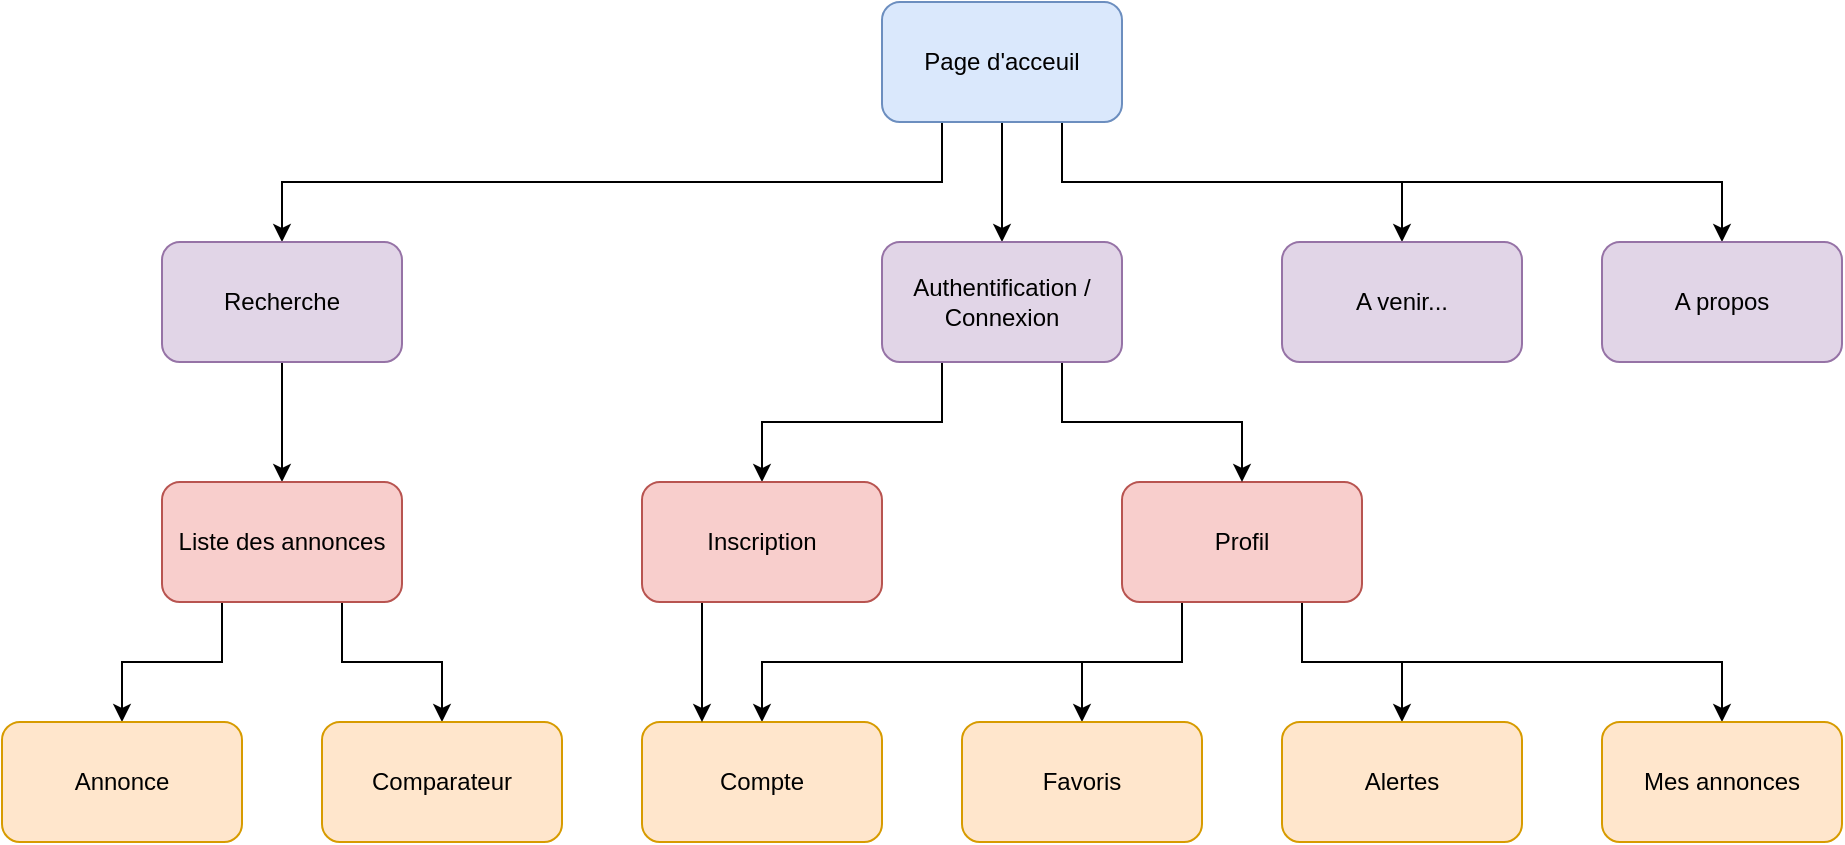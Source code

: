 <mxfile version="17.2.1" type="device"><diagram id="PlXMUSUwuYWftt_NBO51" name="Page-1"><mxGraphModel dx="1422" dy="852" grid="1" gridSize="10" guides="1" tooltips="1" connect="1" arrows="1" fold="1" page="1" pageScale="1" pageWidth="1169" pageHeight="827" math="0" shadow="0"><root><mxCell id="0"/><mxCell id="1" parent="0"/><mxCell id="uUR-DKzVoesmrThDFCBj-17" style="edgeStyle=orthogonalEdgeStyle;rounded=0;orthogonalLoop=1;jettySize=auto;html=1;exitX=0.25;exitY=1;exitDx=0;exitDy=0;entryX=0.5;entryY=0;entryDx=0;entryDy=0;" edge="1" parent="1" source="uUR-DKzVoesmrThDFCBj-1" target="uUR-DKzVoesmrThDFCBj-2"><mxGeometry relative="1" as="geometry"/></mxCell><mxCell id="uUR-DKzVoesmrThDFCBj-18" style="edgeStyle=orthogonalEdgeStyle;rounded=0;orthogonalLoop=1;jettySize=auto;html=1;exitX=0.5;exitY=1;exitDx=0;exitDy=0;entryX=0.5;entryY=0;entryDx=0;entryDy=0;" edge="1" parent="1" source="uUR-DKzVoesmrThDFCBj-1" target="uUR-DKzVoesmrThDFCBj-22"><mxGeometry relative="1" as="geometry"/></mxCell><mxCell id="uUR-DKzVoesmrThDFCBj-19" style="edgeStyle=orthogonalEdgeStyle;rounded=0;orthogonalLoop=1;jettySize=auto;html=1;exitX=0.75;exitY=1;exitDx=0;exitDy=0;entryX=0.5;entryY=0;entryDx=0;entryDy=0;" edge="1" parent="1" source="uUR-DKzVoesmrThDFCBj-1" target="uUR-DKzVoesmrThDFCBj-16"><mxGeometry relative="1" as="geometry"/></mxCell><mxCell id="uUR-DKzVoesmrThDFCBj-21" style="edgeStyle=orthogonalEdgeStyle;rounded=0;orthogonalLoop=1;jettySize=auto;html=1;exitX=0.75;exitY=1;exitDx=0;exitDy=0;entryX=0.5;entryY=0;entryDx=0;entryDy=0;" edge="1" parent="1" source="uUR-DKzVoesmrThDFCBj-1" target="uUR-DKzVoesmrThDFCBj-9"><mxGeometry relative="1" as="geometry"/></mxCell><mxCell id="uUR-DKzVoesmrThDFCBj-1" value="Page d'acceuil" style="rounded=1;whiteSpace=wrap;html=1;fillColor=#dae8fc;strokeColor=#6c8ebf;" vertex="1" parent="1"><mxGeometry x="520" y="50" width="120" height="60" as="geometry"/></mxCell><mxCell id="uUR-DKzVoesmrThDFCBj-11" style="edgeStyle=orthogonalEdgeStyle;rounded=0;orthogonalLoop=1;jettySize=auto;html=1;exitX=0.5;exitY=1;exitDx=0;exitDy=0;entryX=0.5;entryY=0;entryDx=0;entryDy=0;" edge="1" parent="1" source="uUR-DKzVoesmrThDFCBj-2" target="uUR-DKzVoesmrThDFCBj-3"><mxGeometry relative="1" as="geometry"/></mxCell><mxCell id="uUR-DKzVoesmrThDFCBj-2" value="Recherche" style="rounded=1;whiteSpace=wrap;html=1;fillColor=#e1d5e7;strokeColor=#9673a6;" vertex="1" parent="1"><mxGeometry x="160" y="170" width="120" height="60" as="geometry"/></mxCell><mxCell id="uUR-DKzVoesmrThDFCBj-12" style="edgeStyle=orthogonalEdgeStyle;rounded=0;orthogonalLoop=1;jettySize=auto;html=1;exitX=0.25;exitY=1;exitDx=0;exitDy=0;entryX=0.5;entryY=0;entryDx=0;entryDy=0;" edge="1" parent="1" source="uUR-DKzVoesmrThDFCBj-3" target="uUR-DKzVoesmrThDFCBj-4"><mxGeometry relative="1" as="geometry"/></mxCell><mxCell id="uUR-DKzVoesmrThDFCBj-32" style="edgeStyle=orthogonalEdgeStyle;rounded=0;orthogonalLoop=1;jettySize=auto;html=1;exitX=0.75;exitY=1;exitDx=0;exitDy=0;entryX=0.5;entryY=0;entryDx=0;entryDy=0;" edge="1" parent="1" source="uUR-DKzVoesmrThDFCBj-3" target="uUR-DKzVoesmrThDFCBj-31"><mxGeometry relative="1" as="geometry"/></mxCell><mxCell id="uUR-DKzVoesmrThDFCBj-3" value="Liste des annonces" style="rounded=1;whiteSpace=wrap;html=1;fillColor=#f8cecc;strokeColor=#b85450;" vertex="1" parent="1"><mxGeometry x="160" y="290" width="120" height="60" as="geometry"/></mxCell><mxCell id="uUR-DKzVoesmrThDFCBj-4" value="Annonce" style="rounded=1;whiteSpace=wrap;html=1;fillColor=#ffe6cc;strokeColor=#d79b00;" vertex="1" parent="1"><mxGeometry x="80" y="410" width="120" height="60" as="geometry"/></mxCell><mxCell id="uUR-DKzVoesmrThDFCBj-13" style="rounded=0;orthogonalLoop=1;jettySize=auto;html=1;exitX=0.25;exitY=1;exitDx=0;exitDy=0;entryX=0.5;entryY=0;entryDx=0;entryDy=0;edgeStyle=orthogonalEdgeStyle;" edge="1" parent="1" source="uUR-DKzVoesmrThDFCBj-5" target="uUR-DKzVoesmrThDFCBj-6"><mxGeometry relative="1" as="geometry"/></mxCell><mxCell id="uUR-DKzVoesmrThDFCBj-14" style="edgeStyle=orthogonalEdgeStyle;rounded=0;orthogonalLoop=1;jettySize=auto;html=1;exitX=0.25;exitY=1;exitDx=0;exitDy=0;" edge="1" parent="1" source="uUR-DKzVoesmrThDFCBj-5" target="uUR-DKzVoesmrThDFCBj-7"><mxGeometry relative="1" as="geometry"/></mxCell><mxCell id="uUR-DKzVoesmrThDFCBj-15" style="edgeStyle=orthogonalEdgeStyle;rounded=0;orthogonalLoop=1;jettySize=auto;html=1;exitX=0.75;exitY=1;exitDx=0;exitDy=0;entryX=0.5;entryY=0;entryDx=0;entryDy=0;" edge="1" parent="1" source="uUR-DKzVoesmrThDFCBj-5" target="uUR-DKzVoesmrThDFCBj-8"><mxGeometry relative="1" as="geometry"/></mxCell><mxCell id="uUR-DKzVoesmrThDFCBj-29" style="edgeStyle=orthogonalEdgeStyle;rounded=0;orthogonalLoop=1;jettySize=auto;html=1;exitX=0.75;exitY=1;exitDx=0;exitDy=0;entryX=0.5;entryY=0;entryDx=0;entryDy=0;" edge="1" parent="1" source="uUR-DKzVoesmrThDFCBj-5" target="uUR-DKzVoesmrThDFCBj-27"><mxGeometry relative="1" as="geometry"/></mxCell><mxCell id="uUR-DKzVoesmrThDFCBj-5" value="Profil" style="rounded=1;whiteSpace=wrap;html=1;fillColor=#f8cecc;strokeColor=#b85450;" vertex="1" parent="1"><mxGeometry x="640" y="290" width="120" height="60" as="geometry"/></mxCell><mxCell id="uUR-DKzVoesmrThDFCBj-6" value="Compte" style="rounded=1;whiteSpace=wrap;html=1;fillColor=#ffe6cc;strokeColor=#d79b00;" vertex="1" parent="1"><mxGeometry x="400" y="410" width="120" height="60" as="geometry"/></mxCell><mxCell id="uUR-DKzVoesmrThDFCBj-7" value="Favoris" style="rounded=1;whiteSpace=wrap;html=1;fillColor=#ffe6cc;strokeColor=#d79b00;" vertex="1" parent="1"><mxGeometry x="560" y="410" width="120" height="60" as="geometry"/></mxCell><mxCell id="uUR-DKzVoesmrThDFCBj-8" value="Alertes" style="rounded=1;whiteSpace=wrap;html=1;fillColor=#ffe6cc;strokeColor=#d79b00;" vertex="1" parent="1"><mxGeometry x="720" y="410" width="120" height="60" as="geometry"/></mxCell><mxCell id="uUR-DKzVoesmrThDFCBj-9" value="A venir..." style="rounded=1;whiteSpace=wrap;html=1;fillColor=#e1d5e7;strokeColor=#9673a6;" vertex="1" parent="1"><mxGeometry x="720" y="170" width="120" height="60" as="geometry"/></mxCell><mxCell id="uUR-DKzVoesmrThDFCBj-16" value="A propos" style="rounded=1;whiteSpace=wrap;html=1;fillColor=#e1d5e7;strokeColor=#9673a6;" vertex="1" parent="1"><mxGeometry x="880" y="170" width="120" height="60" as="geometry"/></mxCell><mxCell id="uUR-DKzVoesmrThDFCBj-23" style="edgeStyle=orthogonalEdgeStyle;rounded=0;orthogonalLoop=1;jettySize=auto;html=1;exitX=0.75;exitY=1;exitDx=0;exitDy=0;entryX=0.5;entryY=0;entryDx=0;entryDy=0;" edge="1" parent="1" source="uUR-DKzVoesmrThDFCBj-22" target="uUR-DKzVoesmrThDFCBj-5"><mxGeometry relative="1" as="geometry"/></mxCell><mxCell id="uUR-DKzVoesmrThDFCBj-25" style="edgeStyle=orthogonalEdgeStyle;rounded=0;orthogonalLoop=1;jettySize=auto;html=1;exitX=0.25;exitY=1;exitDx=0;exitDy=0;entryX=0.5;entryY=0;entryDx=0;entryDy=0;" edge="1" parent="1" source="uUR-DKzVoesmrThDFCBj-22" target="uUR-DKzVoesmrThDFCBj-24"><mxGeometry relative="1" as="geometry"/></mxCell><mxCell id="uUR-DKzVoesmrThDFCBj-22" value="Authentification / Connexion" style="rounded=1;whiteSpace=wrap;html=1;fillColor=#e1d5e7;strokeColor=#9673a6;" vertex="1" parent="1"><mxGeometry x="520" y="170" width="120" height="60" as="geometry"/></mxCell><mxCell id="uUR-DKzVoesmrThDFCBj-30" style="edgeStyle=orthogonalEdgeStyle;rounded=0;orthogonalLoop=1;jettySize=auto;html=1;exitX=0.25;exitY=1;exitDx=0;exitDy=0;entryX=0.25;entryY=0;entryDx=0;entryDy=0;" edge="1" parent="1" source="uUR-DKzVoesmrThDFCBj-24" target="uUR-DKzVoesmrThDFCBj-6"><mxGeometry relative="1" as="geometry"/></mxCell><mxCell id="uUR-DKzVoesmrThDFCBj-24" value="Inscription" style="rounded=1;whiteSpace=wrap;html=1;fillColor=#f8cecc;strokeColor=#b85450;" vertex="1" parent="1"><mxGeometry x="400" y="290" width="120" height="60" as="geometry"/></mxCell><mxCell id="uUR-DKzVoesmrThDFCBj-27" value="Mes annonces" style="rounded=1;whiteSpace=wrap;html=1;fillColor=#ffe6cc;strokeColor=#d79b00;" vertex="1" parent="1"><mxGeometry x="880" y="410" width="120" height="60" as="geometry"/></mxCell><mxCell id="uUR-DKzVoesmrThDFCBj-31" value="Comparateur" style="rounded=1;whiteSpace=wrap;html=1;fillColor=#ffe6cc;strokeColor=#d79b00;" vertex="1" parent="1"><mxGeometry x="240" y="410" width="120" height="60" as="geometry"/></mxCell></root></mxGraphModel></diagram></mxfile>